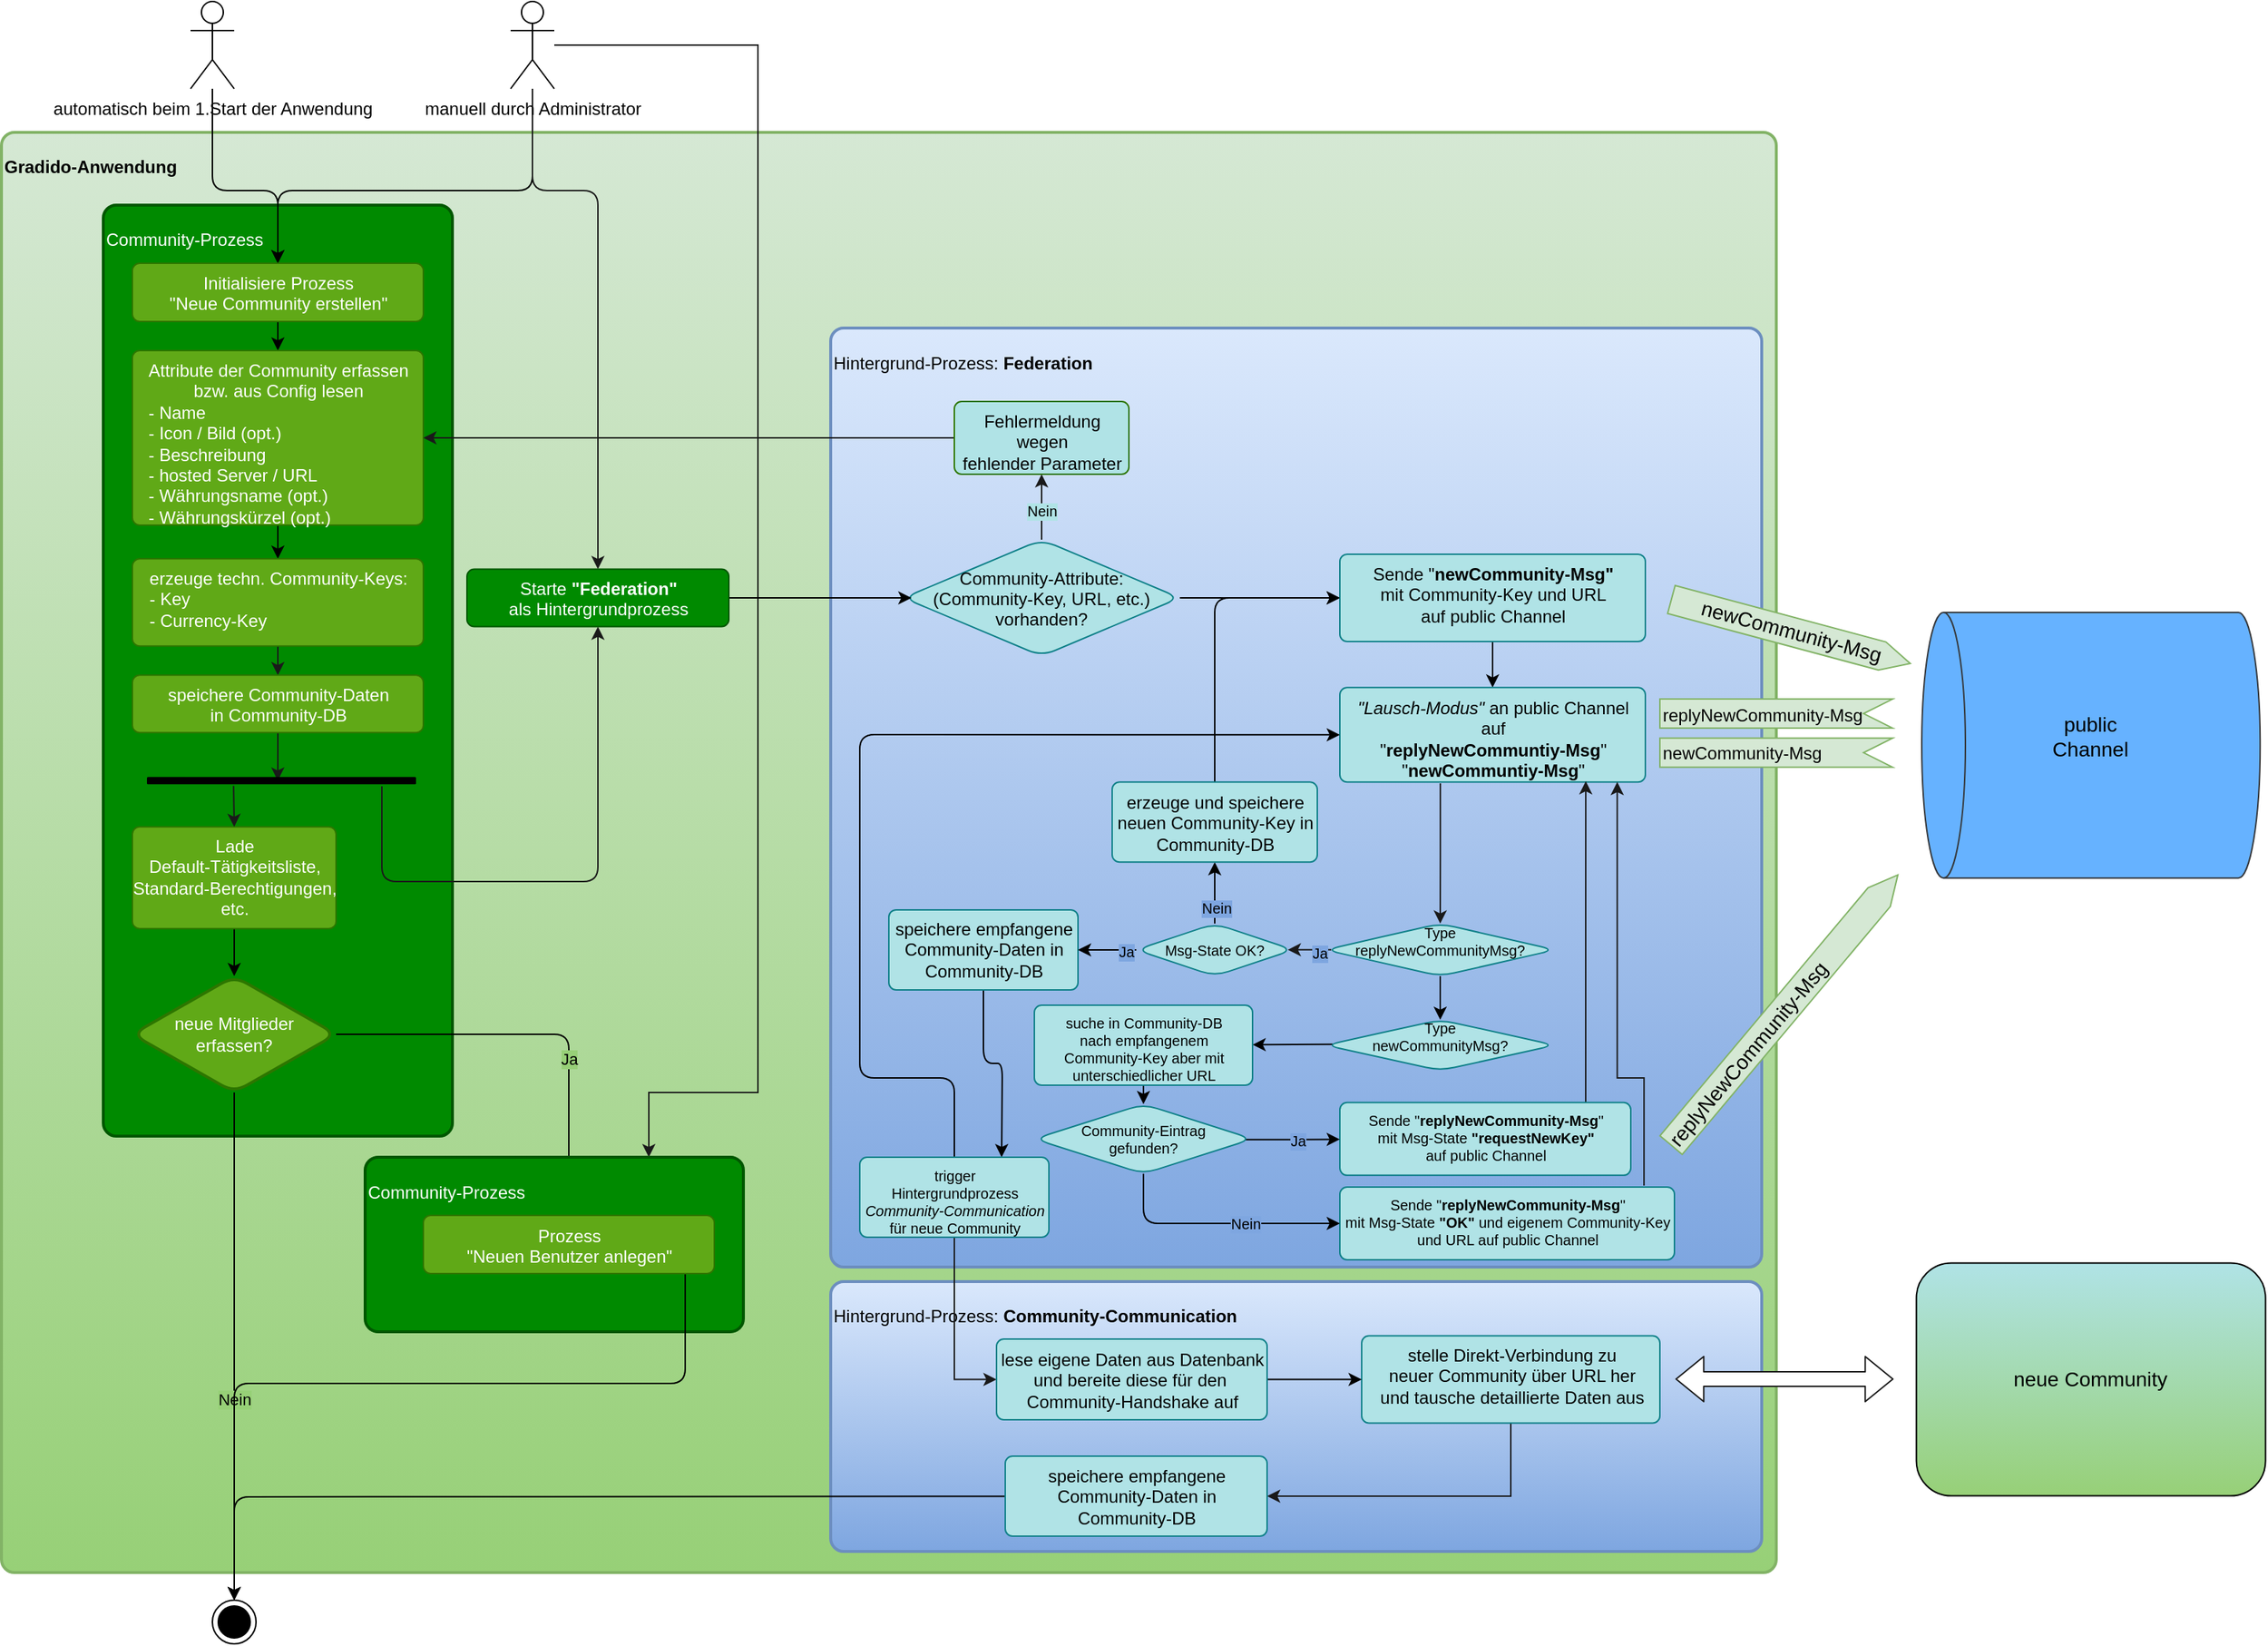 <mxfile>
    <diagram id="Lc_Wy6ZhKx3Be9Prl_QG" name="Page-1">
        <mxGraphModel dx="1088" dy="800" grid="1" gridSize="10" guides="1" tooltips="1" connect="1" arrows="1" fold="1" page="1" pageScale="1" pageWidth="1654" pageHeight="1169" math="0" shadow="0">
            <root>
                <mxCell id="0"/>
                <mxCell id="1" parent="0"/>
                <mxCell id="28" value="&lt;b&gt;Gradido-Anwendung&lt;/b&gt;" style="html=1;align=left;verticalAlign=top;absoluteArcSize=1;arcSize=18;dashed=0;spacingTop=10;spacingRight=30;strokeColor=#82b366;strokeWidth=2;fillColor=#d5e8d4;gradientColor=#97d077;fontColor=#000000;rounded=1;" parent="1" vertex="1">
                    <mxGeometry x="40" y="130" width="1220" height="990" as="geometry"/>
                </mxCell>
                <mxCell id="108" value="Community-Prozess" style="html=1;align=left;verticalAlign=top;absoluteArcSize=1;arcSize=18;dashed=0;spacingTop=10;spacingRight=30;strokeColor=#005700;strokeWidth=2;fillColor=#008a00;fontColor=#ffffff;rounded=1;" vertex="1" parent="1">
                    <mxGeometry x="110" y="180" width="240" height="640" as="geometry"/>
                </mxCell>
                <mxCell id="27" value="Hintergrund-Prozess: &lt;b&gt;Federation&lt;/b&gt;" style="html=1;align=left;verticalAlign=top;absoluteArcSize=1;arcSize=18;dashed=0;spacingTop=10;spacingRight=30;strokeColor=#6c8ebf;strokeWidth=2;fillColor=#dae8fc;gradientColor=#7ea6e0;fontColor=#000000;rounded=1;" parent="1" vertex="1">
                    <mxGeometry x="610" y="264.5" width="640" height="645.5" as="geometry"/>
                </mxCell>
                <mxCell id="30" style="edgeStyle=orthogonalEdgeStyle;orthogonalLoop=1;jettySize=auto;html=1;entryX=0.5;entryY=0;entryDx=0;entryDy=0;fontColor=#000000;strokeColor=#000000;" parent="1" source="2" target="4" edge="1">
                    <mxGeometry relative="1" as="geometry">
                        <Array as="points">
                            <mxPoint x="185" y="170"/>
                            <mxPoint x="230" y="170"/>
                        </Array>
                    </mxGeometry>
                </mxCell>
                <mxCell id="2" value="automatisch beim 1.Start der Anwendung" style="shape=umlActor;verticalLabelPosition=bottom;verticalAlign=top;html=1;rounded=1;" parent="1" vertex="1">
                    <mxGeometry x="170" y="40" width="30" height="60" as="geometry"/>
                </mxCell>
                <mxCell id="31" style="edgeStyle=orthogonalEdgeStyle;orthogonalLoop=1;jettySize=auto;html=1;fontColor=#000000;strokeColor=#000000;entryX=0.5;entryY=0;entryDx=0;entryDy=0;" parent="1" source="3" target="4" edge="1">
                    <mxGeometry relative="1" as="geometry">
                        <mxPoint x="250" y="210" as="targetPoint"/>
                        <Array as="points">
                            <mxPoint x="405" y="170"/>
                            <mxPoint x="230" y="170"/>
                        </Array>
                    </mxGeometry>
                </mxCell>
                <mxCell id="77" style="edgeStyle=orthogonalEdgeStyle;orthogonalLoop=1;jettySize=auto;html=1;entryX=0.5;entryY=0;entryDx=0;entryDy=0;fontSize=14;fontColor=#000000;strokeColor=#1A1A1A;" parent="1" source="3" target="75" edge="1">
                    <mxGeometry relative="1" as="geometry">
                        <Array as="points">
                            <mxPoint x="405" y="170"/>
                            <mxPoint x="450" y="170"/>
                        </Array>
                    </mxGeometry>
                </mxCell>
                <mxCell id="95" style="edgeStyle=orthogonalEdgeStyle;rounded=0;orthogonalLoop=1;jettySize=auto;html=1;entryX=0.75;entryY=0;entryDx=0;entryDy=0;fontSize=14;fontColor=#000000;strokeColor=#1A1A1A;" parent="1" source="3" target="38" edge="1">
                    <mxGeometry relative="1" as="geometry">
                        <Array as="points">
                            <mxPoint x="560" y="70"/>
                            <mxPoint x="560" y="790"/>
                            <mxPoint x="485" y="790"/>
                        </Array>
                    </mxGeometry>
                </mxCell>
                <mxCell id="3" value="manuell durch Administrator" style="shape=umlActor;verticalLabelPosition=bottom;verticalAlign=top;html=1;rounded=1;" parent="1" vertex="1">
                    <mxGeometry x="390" y="40" width="30" height="60" as="geometry"/>
                </mxCell>
                <mxCell id="6" value="" style="edgeStyle=orthogonalEdgeStyle;orthogonalLoop=1;jettySize=auto;html=1;strokeColor=#000000;" parent="1" source="4" target="5" edge="1">
                    <mxGeometry relative="1" as="geometry"/>
                </mxCell>
                <mxCell id="4" value="Initialisiere Prozess &lt;br&gt;&quot;Neue Community erstellen&quot;" style="html=1;align=center;verticalAlign=top;absoluteArcSize=1;arcSize=10;dashed=0;fillColor=#60a917;strokeColor=#2D7600;fontColor=#ffffff;rounded=1;" parent="1" vertex="1">
                    <mxGeometry x="130" y="220" width="200" height="40" as="geometry"/>
                </mxCell>
                <mxCell id="8" value="" style="edgeStyle=orthogonalEdgeStyle;orthogonalLoop=1;jettySize=auto;html=1;strokeColor=#000000;" parent="1" source="5" target="7" edge="1">
                    <mxGeometry relative="1" as="geometry"/>
                </mxCell>
                <mxCell id="5" value="Attribute der Community erfassen &lt;br&gt;bzw. aus Config lesen&lt;br&gt;&lt;div style=&quot;text-align: left&quot;&gt;&lt;span&gt;- Name&lt;/span&gt;&lt;/div&gt;&lt;div style=&quot;text-align: left&quot;&gt;&lt;span&gt;- Icon / Bild (opt.)&lt;/span&gt;&lt;/div&gt;&lt;div style=&quot;text-align: left&quot;&gt;&lt;span&gt;- Beschreibung&lt;/span&gt;&lt;/div&gt;&lt;div style=&quot;text-align: left&quot;&gt;&lt;span&gt;- hosted Server / URL&lt;/span&gt;&lt;/div&gt;&lt;div style=&quot;text-align: left&quot;&gt;&lt;span&gt;- Währungsname (opt.)&lt;/span&gt;&lt;/div&gt;&lt;div style=&quot;text-align: left&quot;&gt;&lt;span&gt;- Währungskürzel (opt.)&lt;/span&gt;&lt;/div&gt;" style="html=1;align=center;verticalAlign=top;absoluteArcSize=1;arcSize=10;dashed=0;fillColor=#60a917;strokeColor=#2D7600;fontColor=#ffffff;rounded=1;" parent="1" vertex="1">
                    <mxGeometry x="130" y="280" width="200" height="120" as="geometry"/>
                </mxCell>
                <mxCell id="51" value="" style="edgeStyle=orthogonalEdgeStyle;orthogonalLoop=1;jettySize=auto;html=1;strokeColor=#1A1A1A;" parent="1" source="7" target="50" edge="1">
                    <mxGeometry relative="1" as="geometry"/>
                </mxCell>
                <mxCell id="7" value="erzeuge techn. Community-Keys:&lt;br&gt;&lt;div style=&quot;text-align: left&quot;&gt;&lt;span&gt;- Key&lt;/span&gt;&lt;/div&gt;&lt;div style=&quot;text-align: left&quot;&gt;&lt;span&gt;- Currency-Key&lt;/span&gt;&lt;/div&gt;" style="html=1;align=center;verticalAlign=top;absoluteArcSize=1;arcSize=10;dashed=0;fillColor=#60a917;strokeColor=#2D7600;fontColor=#ffffff;rounded=1;" parent="1" vertex="1">
                    <mxGeometry x="130" y="423.13" width="200" height="60" as="geometry"/>
                </mxCell>
                <mxCell id="17" value="" style="edgeStyle=orthogonalEdgeStyle;orthogonalLoop=1;jettySize=auto;html=1;strokeColor=#000000;" parent="1" source="13" target="16" edge="1">
                    <mxGeometry relative="1" as="geometry"/>
                </mxCell>
                <mxCell id="70" style="edgeStyle=orthogonalEdgeStyle;orthogonalLoop=1;jettySize=auto;html=1;entryX=0.5;entryY=1;entryDx=0;entryDy=0;fontSize=14;fontColor=#000000;strokeColor=#1A1A1A;exitX=0.5;exitY=0;exitDx=0;exitDy=0;" parent="1" source="13" target="72" edge="1">
                    <mxGeometry relative="1" as="geometry">
                        <Array as="points">
                            <mxPoint x="755" y="365"/>
                        </Array>
                    </mxGeometry>
                </mxCell>
                <mxCell id="74" value="Nein" style="edgeLabel;html=1;align=center;verticalAlign=middle;resizable=0;points=[];fontSize=10;fontColor=#000000;labelBackgroundColor=#B0E3E6;rounded=1;" parent="70" vertex="1" connectable="0">
                    <mxGeometry x="-0.291" y="-1" relative="1" as="geometry">
                        <mxPoint x="-1" y="-4" as="offset"/>
                    </mxGeometry>
                </mxCell>
                <mxCell id="13" value="Community-Attribute:&#10;(Community-Key, URL, etc.)&#10;vorhanden?" style="rhombus;fillColor=#b0e3e6;strokeColor=#0e8088;fontColor=#000000;align=center;rounded=1;" parent="1" vertex="1">
                    <mxGeometry x="660" y="410" width="190" height="80" as="geometry"/>
                </mxCell>
                <mxCell id="19" value="" style="edgeStyle=orthogonalEdgeStyle;orthogonalLoop=1;jettySize=auto;html=1;strokeColor=#000000;entryX=0.5;entryY=0;entryDx=0;entryDy=0;" parent="1" source="16" target="20" edge="1">
                    <mxGeometry relative="1" as="geometry">
                        <mxPoint x="785" y="517.13" as="targetPoint"/>
                    </mxGeometry>
                </mxCell>
                <mxCell id="16" value="Sende &quot;&lt;b&gt;newCommunity-Msg&quot;&lt;/b&gt;&lt;br&gt;mit Community-Key und URL&lt;br&gt;auf public Channel" style="html=1;align=center;verticalAlign=top;absoluteArcSize=1;arcSize=10;dashed=0;fillColor=#b0e3e6;strokeColor=#0e8088;fontColor=#000000;rounded=1;" parent="1" vertex="1">
                    <mxGeometry x="960" y="420" width="210" height="60" as="geometry"/>
                </mxCell>
                <mxCell id="83" style="edgeStyle=orthogonalEdgeStyle;rounded=0;orthogonalLoop=1;jettySize=auto;html=1;fontSize=14;fontColor=#000000;strokeColor=#1A1A1A;exitX=0.329;exitY=1.013;exitDx=0;exitDy=0;entryX=0.5;entryY=0;entryDx=0;entryDy=0;exitPerimeter=0;" parent="1" source="20" target="80" edge="1">
                    <mxGeometry relative="1" as="geometry"/>
                </mxCell>
                <mxCell id="20" value="&lt;i&gt;&quot;Lausch-Modus&quot;&lt;/i&gt; an public Channel&lt;br&gt;auf&lt;br&gt;&quot;&lt;b&gt;replyNewCommuntiy-Msg&lt;/b&gt;&quot;&lt;br&gt;&quot;&lt;b&gt;newCommuntiy-Msg&lt;/b&gt;&quot;" style="html=1;align=center;verticalAlign=top;absoluteArcSize=1;arcSize=10;dashed=0;fillColor=#b0e3e6;strokeColor=#0e8088;fontColor=#000000;rounded=1;" parent="1" vertex="1">
                    <mxGeometry x="960" y="511.63" width="210" height="65" as="geometry"/>
                </mxCell>
                <mxCell id="132" style="edgeStyle=none;html=1;entryX=0.75;entryY=0;entryDx=0;entryDy=0;fontSize=10;exitX=0.5;exitY=1;exitDx=0;exitDy=0;" edge="1" parent="1" source="22" target="131">
                    <mxGeometry relative="1" as="geometry">
                        <Array as="points">
                            <mxPoint x="715" y="770"/>
                            <mxPoint x="728" y="770"/>
                        </Array>
                    </mxGeometry>
                </mxCell>
                <mxCell id="22" value="speichere empfangene&lt;br&gt;Community-Daten in&lt;br&gt;Community-DB" style="html=1;align=center;verticalAlign=top;absoluteArcSize=1;arcSize=10;dashed=0;fillColor=#b0e3e6;strokeColor=#0e8088;fontColor=#000000;rounded=1;" parent="1" vertex="1">
                    <mxGeometry x="650" y="664.44" width="130" height="55" as="geometry"/>
                </mxCell>
                <mxCell id="37" style="edgeStyle=orthogonalEdgeStyle;orthogonalLoop=1;jettySize=auto;html=1;fontColor=#000000;strokeColor=#000000;" parent="1" source="34" target="36" edge="1">
                    <mxGeometry relative="1" as="geometry"/>
                </mxCell>
                <mxCell id="34" value="Lade &lt;br&gt;Default-Tätigkeitsliste,&lt;br&gt;Standard-Berechtigungen,&lt;br&gt;etc." style="html=1;align=center;verticalAlign=top;absoluteArcSize=1;arcSize=10;dashed=0;fillColor=#60a917;strokeColor=#2D7600;fontColor=#ffffff;rounded=1;" parent="1" vertex="1">
                    <mxGeometry x="130" y="607.38" width="140" height="70" as="geometry"/>
                </mxCell>
                <mxCell id="46" style="edgeStyle=orthogonalEdgeStyle;orthogonalLoop=1;jettySize=auto;html=1;fontColor=#000000;strokeColor=#000000;" parent="1" source="36" target="39" edge="1">
                    <mxGeometry relative="1" as="geometry"/>
                </mxCell>
                <mxCell id="47" value="Ja" style="edgeLabel;html=1;align=center;verticalAlign=middle;resizable=0;points=[];fontColor=#000000;rounded=1;labelBackgroundColor=#97D077;" parent="46" vertex="1" connectable="0">
                    <mxGeometry x="0.24" relative="1" as="geometry">
                        <mxPoint as="offset"/>
                    </mxGeometry>
                </mxCell>
                <mxCell id="48" style="edgeStyle=orthogonalEdgeStyle;orthogonalLoop=1;jettySize=auto;html=1;fontColor=#000000;strokeColor=#000000;" parent="1" source="36" target="43" edge="1">
                    <mxGeometry relative="1" as="geometry"/>
                </mxCell>
                <mxCell id="49" value="Nein" style="edgeLabel;html=1;align=center;verticalAlign=middle;resizable=0;points=[];fontColor=#000000;rounded=1;labelBackgroundColor=#97D077;" parent="48" vertex="1" connectable="0">
                    <mxGeometry x="0.206" relative="1" as="geometry">
                        <mxPoint as="offset"/>
                    </mxGeometry>
                </mxCell>
                <mxCell id="36" value="neue Mitglieder&lt;br&gt;erfassen?" style="rhombus;whiteSpace=wrap;html=1;fontColor=#ffffff;strokeColor=#2D7600;strokeWidth=2;fillColor=#60a917;rounded=1;" parent="1" vertex="1">
                    <mxGeometry x="130" y="710" width="140" height="80" as="geometry"/>
                </mxCell>
                <mxCell id="38" value="Community-Prozess" style="html=1;align=left;verticalAlign=top;absoluteArcSize=1;arcSize=18;dashed=0;spacingTop=10;spacingRight=30;strokeColor=#005700;strokeWidth=2;fillColor=#008a00;fontColor=#ffffff;rounded=1;" parent="1" vertex="1">
                    <mxGeometry x="290" y="834.5" width="260" height="120" as="geometry"/>
                </mxCell>
                <mxCell id="45" style="edgeStyle=orthogonalEdgeStyle;orthogonalLoop=1;jettySize=auto;html=1;entryX=0.5;entryY=0;entryDx=0;entryDy=0;fontColor=#FFFFFF;strokeColor=#000000;" parent="1" source="39" target="43" edge="1">
                    <mxGeometry relative="1" as="geometry">
                        <Array as="points">
                            <mxPoint x="510" y="990"/>
                            <mxPoint x="200" y="990"/>
                        </Array>
                    </mxGeometry>
                </mxCell>
                <mxCell id="39" value="Prozess &lt;br&gt;&quot;Neuen Benutzer anlegen&quot;" style="html=1;align=center;verticalAlign=top;absoluteArcSize=1;arcSize=10;dashed=0;fillColor=#60a917;strokeColor=#2D7600;fontColor=#ffffff;rounded=1;" parent="1" vertex="1">
                    <mxGeometry x="330" y="874.5" width="200" height="40" as="geometry"/>
                </mxCell>
                <mxCell id="43" value="" style="ellipse;html=1;shape=endState;fillColor=#000000;strokeColor=#000000;labelBackgroundColor=#97D077;fontColor=#FFFFFF;rounded=1;" parent="1" vertex="1">
                    <mxGeometry x="185" y="1139" width="30" height="30" as="geometry"/>
                </mxCell>
                <mxCell id="53" style="edgeStyle=orthogonalEdgeStyle;orthogonalLoop=1;jettySize=auto;html=1;entryX=0.5;entryY=0.514;entryDx=0;entryDy=0;entryPerimeter=0;strokeColor=#1A1A1A;" parent="1" source="50" target="52" edge="1">
                    <mxGeometry relative="1" as="geometry"/>
                </mxCell>
                <mxCell id="50" value="speichere Community-Daten &lt;br&gt;in Community-DB" style="html=1;align=center;verticalAlign=top;absoluteArcSize=1;arcSize=10;dashed=0;fillColor=#60a917;strokeColor=#2D7600;fontColor=#ffffff;rounded=1;" parent="1" vertex="1">
                    <mxGeometry x="130" y="503.13" width="200" height="39.5" as="geometry"/>
                </mxCell>
                <mxCell id="54" style="edgeStyle=orthogonalEdgeStyle;orthogonalLoop=1;jettySize=auto;html=1;strokeColor=#1A1A1A;exitX=1.274;exitY=0.127;exitDx=0;exitDy=0;exitPerimeter=0;entryX=0.5;entryY=1;entryDx=0;entryDy=0;" parent="1" source="52" target="75" edge="1">
                    <mxGeometry relative="1" as="geometry">
                        <Array as="points">
                            <mxPoint x="302" y="645"/>
                            <mxPoint x="450" y="645"/>
                        </Array>
                        <mxPoint x="360" y="645.38" as="targetPoint"/>
                    </mxGeometry>
                </mxCell>
                <mxCell id="55" style="edgeStyle=orthogonalEdgeStyle;orthogonalLoop=1;jettySize=auto;html=1;entryX=0.5;entryY=0;entryDx=0;entryDy=0;strokeColor=#1A1A1A;exitX=1.224;exitY=0.678;exitDx=0;exitDy=0;exitPerimeter=0;" parent="1" source="52" target="34" edge="1">
                    <mxGeometry relative="1" as="geometry">
                        <Array as="points"/>
                    </mxGeometry>
                </mxCell>
                <mxCell id="52" value="" style="html=1;points=[];perimeter=orthogonalPerimeter;fillColor=#000000;strokeColor=none;rotation=90;rounded=1;" parent="1" vertex="1">
                    <mxGeometry x="230" y="483.13" width="5" height="185" as="geometry"/>
                </mxCell>
                <mxCell id="62" value="newCommunity-Msg" style="html=1;shape=mxgraph.infographic.ribbonSimple;notch1=0;notch2=20;align=center;verticalAlign=middle;fontSize=14;fontStyle=0;fillColor=#d5e8d4;strokeColor=#82b366;fontColor=#000000;rounded=1;rotation=15;" parent="1" vertex="1">
                    <mxGeometry x="1184.99" y="463.13" width="170" height="20" as="geometry"/>
                </mxCell>
                <mxCell id="69" value="&lt;font style=&quot;font-size: 12px&quot;&gt;replyNewCommunity-Msg&lt;/font&gt;" style="html=1;shape=mxgraph.infographic.ribbonSimple;notch1=20;notch2=0;align=left;verticalAlign=middle;fontSize=14;fontStyle=0;flipH=1;fillColor=#d5e8d4;strokeColor=#82b366;fontColor=#000000;rounded=1;" parent="1" vertex="1">
                    <mxGeometry x="1180.01" y="519.51" width="160" height="20" as="geometry"/>
                </mxCell>
                <mxCell id="73" style="edgeStyle=orthogonalEdgeStyle;orthogonalLoop=1;jettySize=auto;html=1;entryX=1;entryY=0.5;entryDx=0;entryDy=0;fontSize=14;fontColor=#000000;strokeColor=#1A1A1A;exitX=0;exitY=0.5;exitDx=0;exitDy=0;" parent="1" source="72" target="5" edge="1">
                    <mxGeometry relative="1" as="geometry">
                        <Array as="points"/>
                    </mxGeometry>
                </mxCell>
                <mxCell id="72" value="Fehlermeldung &lt;br&gt;wegen&lt;br&gt;fehlender Parameter" style="html=1;align=center;verticalAlign=top;absoluteArcSize=1;arcSize=10;dashed=0;strokeColor=#2D7600;fillColor=#B0E3E6;fontColor=#000000;rounded=1;" parent="1" vertex="1">
                    <mxGeometry x="695" y="315" width="120" height="50" as="geometry"/>
                </mxCell>
                <mxCell id="129" style="edgeStyle=none;html=1;entryX=0.029;entryY=0.5;entryDx=0;entryDy=0;entryPerimeter=0;fontSize=10;" edge="1" parent="1" source="75" target="13">
                    <mxGeometry relative="1" as="geometry"/>
                </mxCell>
                <mxCell id="75" value="Starte &lt;b&gt;&quot;Federation&quot;&lt;/b&gt;&lt;br&gt;als Hintergrundprozess" style="html=1;align=center;verticalAlign=top;absoluteArcSize=1;arcSize=10;dashed=0;fillColor=#008a00;strokeColor=#005700;fontColor=#ffffff;rounded=1;" parent="1" vertex="1">
                    <mxGeometry x="360" y="430.25" width="180" height="39.5" as="geometry"/>
                </mxCell>
                <mxCell id="79" value="&lt;font style=&quot;font-size: 12px&quot;&gt;newCommunity-Msg&lt;/font&gt;" style="html=1;shape=mxgraph.infographic.ribbonSimple;notch1=20;notch2=0;align=left;verticalAlign=middle;fontSize=14;fontStyle=0;flipH=1;fillColor=#d5e8d4;strokeColor=#82b366;fontColor=#000000;rounded=1;rotation=0;" parent="1" vertex="1">
                    <mxGeometry x="1180.01" y="546.39" width="160" height="20" as="geometry"/>
                </mxCell>
                <mxCell id="81" style="edgeStyle=orthogonalEdgeStyle;rounded=0;orthogonalLoop=1;jettySize=auto;html=1;entryX=0.965;entryY=0.489;entryDx=0;entryDy=0;fontSize=14;fontColor=#000000;strokeColor=#1A1A1A;exitX=0.026;exitY=0.498;exitDx=0;exitDy=0;exitPerimeter=0;entryPerimeter=0;" parent="1" source="80" target="123" edge="1">
                    <mxGeometry relative="1" as="geometry"/>
                </mxCell>
                <mxCell id="82" value="Ja" style="edgeLabel;html=1;align=center;verticalAlign=middle;resizable=0;points=[];fontSize=10;fontColor=#000000;labelBackgroundColor=#7EA6E0;" parent="81" vertex="1" connectable="0">
                    <mxGeometry x="-0.427" y="2" relative="1" as="geometry">
                        <mxPoint as="offset"/>
                    </mxGeometry>
                </mxCell>
                <mxCell id="112" value="" style="edgeStyle=none;html=1;entryX=0.5;entryY=0;entryDx=0;entryDy=0;" edge="1" parent="1" source="80" target="84">
                    <mxGeometry relative="1" as="geometry"/>
                </mxCell>
                <mxCell id="80" value="Type&#10;replyNewCommunityMsg?&#10;" style="rhombus;fillColor=#b0e3e6;strokeColor=#0e8088;fontColor=#000000;align=center;rounded=1;fontSize=10;" parent="1" vertex="1">
                    <mxGeometry x="950" y="673.89" width="158" height="36.11" as="geometry"/>
                </mxCell>
                <mxCell id="111" value="" style="edgeStyle=none;html=1;exitX=0.032;exitY=0.484;exitDx=0;exitDy=0;exitPerimeter=0;" edge="1" parent="1" source="84" target="110">
                    <mxGeometry relative="1" as="geometry"/>
                </mxCell>
                <mxCell id="84" value="Type&#10;newCommunityMsg?&#10;" style="rhombus;fillColor=#b0e3e6;strokeColor=#0e8088;fontColor=#000000;align=center;rounded=1;fontSize=10;" parent="1" vertex="1">
                    <mxGeometry x="950" y="740.06" width="158" height="34.87" as="geometry"/>
                </mxCell>
                <mxCell id="94" style="edgeStyle=orthogonalEdgeStyle;rounded=0;orthogonalLoop=1;jettySize=auto;html=1;fontSize=14;fontColor=#000000;strokeColor=#1A1A1A;exitX=0.845;exitY=0.011;exitDx=0;exitDy=0;exitPerimeter=0;entryX=0.805;entryY=0.99;entryDx=0;entryDy=0;entryPerimeter=0;" parent="1" source="86" target="20" edge="1">
                    <mxGeometry relative="1" as="geometry">
                        <mxPoint x="1130" y="577" as="targetPoint"/>
                        <Array as="points"/>
                        <mxPoint x="1130" y="700.63" as="sourcePoint"/>
                    </mxGeometry>
                </mxCell>
                <mxCell id="86" value="Sende &quot;&lt;b&gt;replyNewCommunity-Msg&lt;/b&gt;&quot;&lt;br&gt;mit Msg-State&amp;nbsp;&lt;b&gt;&quot;requestNewKey&quot;&lt;/b&gt;&lt;br&gt;auf public Channel" style="html=1;align=center;verticalAlign=top;absoluteArcSize=1;arcSize=10;dashed=0;fillColor=#b0e3e6;strokeColor=#0e8088;fontColor=#000000;rounded=1;fontSize=10;" parent="1" vertex="1">
                    <mxGeometry x="960" y="796.93" width="200" height="50" as="geometry"/>
                </mxCell>
                <mxCell id="89" value="replyNewCommunity-Msg" style="html=1;shape=mxgraph.infographic.ribbonSimple;notch1=0;notch2=20;align=left;verticalAlign=middle;fontSize=14;fontStyle=0;fillColor=#d5e8d4;strokeColor=#82b366;fontColor=#000000;rounded=1;rotation=-50;" parent="1" vertex="1">
                    <mxGeometry x="1144.39" y="723.3" width="242.49" height="20" as="geometry"/>
                </mxCell>
                <mxCell id="97" value="" style="group" parent="1" vertex="1" connectable="0">
                    <mxGeometry x="1359.995" y="460.005" width="232.62" height="182.63" as="geometry"/>
                </mxCell>
                <mxCell id="65" value="" style="shape=cylinder3;whiteSpace=wrap;html=1;boundedLbl=1;backgroundOutline=1;size=15;align=center;rotation=-90;strokeColor=#36393d;fillColor=#66B2FF;rounded=1;" parent="97" vertex="1">
                    <mxGeometry x="24.995" y="-24.995" width="182.63" height="232.62" as="geometry"/>
                </mxCell>
                <mxCell id="66" value="public Channel" style="text;html=1;strokeColor=none;fillColor=none;align=center;verticalAlign=middle;whiteSpace=wrap;fontColor=#000000;fontSize=14;rounded=1;" parent="97" vertex="1">
                    <mxGeometry x="96.305" y="74.995" width="40" height="20" as="geometry"/>
                </mxCell>
                <mxCell id="98" value="Hintergrund-Prozess: &lt;b&gt;Community-Communication&lt;/b&gt;" style="html=1;align=left;verticalAlign=top;absoluteArcSize=1;arcSize=18;dashed=0;spacingTop=10;spacingRight=30;strokeColor=#6c8ebf;strokeWidth=2;fillColor=#dae8fc;gradientColor=#7ea6e0;fontColor=#000000;rounded=1;" parent="1" vertex="1">
                    <mxGeometry x="610" y="920" width="640" height="185.5" as="geometry"/>
                </mxCell>
                <mxCell id="106" style="edgeStyle=orthogonalEdgeStyle;rounded=0;orthogonalLoop=1;jettySize=auto;html=1;entryX=1;entryY=0.5;entryDx=0;entryDy=0;fontSize=14;fontColor=#000000;strokeColor=#1A1A1A;fillColor=#ffffff;exitX=0.5;exitY=1;exitDx=0;exitDy=0;" parent="1" source="99" target="105" edge="1">
                    <mxGeometry relative="1" as="geometry"/>
                </mxCell>
                <mxCell id="99" value="stelle Direkt-Verbindung zu &lt;br&gt;neuer Community über URL her&lt;br&gt;und tausche detaillierte Daten aus" style="html=1;align=center;verticalAlign=top;absoluteArcSize=1;arcSize=10;dashed=0;fillColor=#b0e3e6;strokeColor=#0e8088;fontColor=#000000;rounded=1;" parent="1" vertex="1">
                    <mxGeometry x="975" y="957.25" width="205.01" height="60" as="geometry"/>
                </mxCell>
                <mxCell id="101" style="edgeStyle=orthogonalEdgeStyle;rounded=0;orthogonalLoop=1;jettySize=auto;html=1;entryX=0;entryY=0.5;entryDx=0;entryDy=0;fontSize=14;fontColor=#000000;strokeColor=#1A1A1A;exitX=0.5;exitY=1;exitDx=0;exitDy=0;" parent="1" source="131" target="134" edge="1">
                    <mxGeometry relative="1" as="geometry">
                        <Array as="points">
                            <mxPoint x="695" y="988"/>
                        </Array>
                        <mxPoint x="732" y="960" as="targetPoint"/>
                    </mxGeometry>
                </mxCell>
                <mxCell id="103" value="" style="shape=flexArrow;endArrow=classic;startArrow=classic;html=1;fontSize=14;fontColor=#000000;strokeColor=#1A1A1A;fillColor=#ffffff;" parent="1" edge="1">
                    <mxGeometry width="100" height="100" relative="1" as="geometry">
                        <mxPoint x="1190.64" y="987" as="sourcePoint"/>
                        <mxPoint x="1340.64" y="987" as="targetPoint"/>
                    </mxGeometry>
                </mxCell>
                <mxCell id="104" value="neue Community" style="rounded=1;whiteSpace=wrap;html=1;labelBackgroundColor=none;fontSize=14;fontColor=#000000;fillColor=#B0E3E6;align=center;gradientColor=#97D077;" parent="1" vertex="1">
                    <mxGeometry x="1356.3" y="907.25" width="240.01" height="160" as="geometry"/>
                </mxCell>
                <mxCell id="136" style="edgeStyle=none;html=1;entryX=0.5;entryY=0;entryDx=0;entryDy=0;fontSize=10;" edge="1" parent="1" source="105" target="43">
                    <mxGeometry relative="1" as="geometry">
                        <Array as="points">
                            <mxPoint x="200" y="1068"/>
                        </Array>
                    </mxGeometry>
                </mxCell>
                <mxCell id="105" value="speichere empfangene&lt;br&gt;Community-Daten in&lt;br&gt;Community-DB" style="html=1;align=center;verticalAlign=top;absoluteArcSize=1;arcSize=10;dashed=0;fillColor=#b0e3e6;strokeColor=#0e8088;fontColor=#000000;rounded=1;" parent="1" vertex="1">
                    <mxGeometry x="730" y="1040" width="180" height="55" as="geometry"/>
                </mxCell>
                <mxCell id="114" value="" style="edgeStyle=none;html=1;fontSize=10;exitX=0.963;exitY=0.51;exitDx=0;exitDy=0;exitPerimeter=0;" edge="1" parent="1" source="109" target="86">
                    <mxGeometry relative="1" as="geometry"/>
                </mxCell>
                <mxCell id="115" value="Ja" style="edgeLabel;html=1;align=center;verticalAlign=middle;resizable=0;points=[];fontSize=10;labelBackgroundColor=#7EA6E0;" vertex="1" connectable="0" parent="114">
                    <mxGeometry x="0.314" relative="1" as="geometry">
                        <mxPoint x="-7" as="offset"/>
                    </mxGeometry>
                </mxCell>
                <mxCell id="109" value="Community-Eintrag&#10;gefunden?" style="rhombus;fillColor=#b0e3e6;strokeColor=#0e8088;fontColor=#000000;align=center;rounded=1;fontSize=10;" vertex="1" parent="1">
                    <mxGeometry x="750" y="798" width="150" height="47.87" as="geometry"/>
                </mxCell>
                <mxCell id="113" value="" style="edgeStyle=none;html=1;fontSize=10;" edge="1" parent="1" source="110" target="109">
                    <mxGeometry relative="1" as="geometry"/>
                </mxCell>
                <mxCell id="110" value="suche in Community-DB&lt;br style=&quot;font-size: 10px&quot;&gt;nach empfangenem&lt;br style=&quot;font-size: 10px&quot;&gt;Community-Key aber mit&lt;br&gt;unterschiedlicher URL" style="html=1;align=center;verticalAlign=top;absoluteArcSize=1;arcSize=10;dashed=0;fillColor=#b0e3e6;strokeColor=#0e8088;fontColor=#000000;rounded=1;fontSize=10;" vertex="1" parent="1">
                    <mxGeometry x="750" y="730" width="150" height="55" as="geometry"/>
                </mxCell>
                <mxCell id="116" value="Sende &quot;&lt;b&gt;replyNewCommunity-Msg&lt;/b&gt;&quot;&lt;br&gt;mit Msg-State&amp;nbsp;&lt;b&gt;&quot;OK&quot;&lt;/b&gt;&amp;nbsp;und eigenem Community-Key&lt;br&gt;und URL auf public Channel" style="html=1;align=center;verticalAlign=top;absoluteArcSize=1;arcSize=10;dashed=0;fillColor=#b0e3e6;strokeColor=#0e8088;fontColor=#000000;rounded=1;fontSize=10;" vertex="1" parent="1">
                    <mxGeometry x="960" y="855" width="230" height="50" as="geometry"/>
                </mxCell>
                <mxCell id="117" value="" style="edgeStyle=none;html=1;fontSize=10;exitX=0.5;exitY=1;exitDx=0;exitDy=0;" edge="1" parent="1" source="109" target="116">
                    <mxGeometry relative="1" as="geometry">
                        <mxPoint x="894.45" y="785.484" as="sourcePoint"/>
                        <Array as="points">
                            <mxPoint x="825" y="880"/>
                        </Array>
                    </mxGeometry>
                </mxCell>
                <mxCell id="118" value="Nein" style="edgeLabel;html=1;align=center;verticalAlign=middle;resizable=0;points=[];fontSize=10;labelBackgroundColor=#7EA6E0;" vertex="1" connectable="0" parent="117">
                    <mxGeometry x="0.314" relative="1" as="geometry">
                        <mxPoint x="-7" as="offset"/>
                    </mxGeometry>
                </mxCell>
                <mxCell id="122" style="edgeStyle=orthogonalEdgeStyle;rounded=0;orthogonalLoop=1;jettySize=auto;html=1;fontSize=14;fontColor=#000000;strokeColor=#1A1A1A;entryX=0.908;entryY=0.998;entryDx=0;entryDy=0;entryPerimeter=0;exitX=0.909;exitY=-0.02;exitDx=0;exitDy=0;exitPerimeter=0;" edge="1" parent="1" source="116" target="20">
                    <mxGeometry relative="1" as="geometry">
                        <mxPoint x="1140" y="586.63" as="targetPoint"/>
                        <Array as="points">
                            <mxPoint x="1169" y="780"/>
                            <mxPoint x="1151" y="780"/>
                        </Array>
                        <mxPoint x="1140" y="710.63" as="sourcePoint"/>
                    </mxGeometry>
                </mxCell>
                <mxCell id="124" style="edgeStyle=none;html=1;fontSize=10;entryX=1;entryY=0.5;entryDx=0;entryDy=0;" edge="1" parent="1" source="123" target="22">
                    <mxGeometry relative="1" as="geometry">
                        <mxPoint x="758" y="660" as="targetPoint"/>
                        <Array as="points">
                            <mxPoint x="780" y="692"/>
                        </Array>
                    </mxGeometry>
                </mxCell>
                <mxCell id="125" value="Ja" style="edgeLabel;html=1;align=center;verticalAlign=middle;resizable=0;points=[];fontSize=10;labelBackgroundColor=#7EA6E0;" vertex="1" connectable="0" parent="124">
                    <mxGeometry x="-0.628" y="1" relative="1" as="geometry">
                        <mxPoint as="offset"/>
                    </mxGeometry>
                </mxCell>
                <mxCell id="127" value="" style="edgeStyle=none;html=1;fontSize=10;" edge="1" parent="1" source="123" target="126">
                    <mxGeometry relative="1" as="geometry"/>
                </mxCell>
                <mxCell id="130" value="Nein" style="edgeLabel;html=1;align=center;verticalAlign=middle;resizable=0;points=[];fontSize=10;labelBackgroundColor=#7EA6E0;" vertex="1" connectable="0" parent="127">
                    <mxGeometry x="-0.453" relative="1" as="geometry">
                        <mxPoint x="1" as="offset"/>
                    </mxGeometry>
                </mxCell>
                <mxCell id="123" value="Msg-State OK?" style="rhombus;fillColor=#b0e3e6;strokeColor=#0e8088;fontColor=#000000;align=center;rounded=1;fontSize=10;" vertex="1" parent="1">
                    <mxGeometry x="820" y="673.89" width="108" height="36.11" as="geometry"/>
                </mxCell>
                <mxCell id="128" style="edgeStyle=none;html=1;entryX=0;entryY=0.5;entryDx=0;entryDy=0;fontSize=10;" edge="1" parent="1" source="126" target="16">
                    <mxGeometry relative="1" as="geometry">
                        <Array as="points">
                            <mxPoint x="874" y="450"/>
                        </Array>
                    </mxGeometry>
                </mxCell>
                <mxCell id="126" value="erzeuge und speichere&lt;br&gt;neuen Community-Key in&lt;br&gt;Community-DB" style="html=1;align=center;verticalAlign=top;absoluteArcSize=1;arcSize=10;dashed=0;fillColor=#b0e3e6;strokeColor=#0e8088;fontColor=#000000;rounded=1;" vertex="1" parent="1">
                    <mxGeometry x="803.5" y="576.63" width="141" height="55" as="geometry"/>
                </mxCell>
                <mxCell id="133" style="edgeStyle=none;html=1;entryX=0;entryY=0.5;entryDx=0;entryDy=0;fontSize=10;" edge="1" parent="1" source="131" target="20">
                    <mxGeometry relative="1" as="geometry">
                        <Array as="points">
                            <mxPoint x="695" y="780"/>
                            <mxPoint x="630" y="780"/>
                            <mxPoint x="630" y="544"/>
                        </Array>
                    </mxGeometry>
                </mxCell>
                <mxCell id="131" value="trigger &lt;br&gt;Hintergrundprozess&lt;br style=&quot;font-size: 10px&quot;&gt;&lt;i&gt;Community-Communication&lt;/i&gt;&lt;br&gt;für neue Community" style="html=1;align=center;verticalAlign=top;absoluteArcSize=1;arcSize=10;dashed=0;fillColor=#b0e3e6;strokeColor=#0e8088;fontColor=#000000;rounded=1;fontSize=10;" vertex="1" parent="1">
                    <mxGeometry x="630" y="834.5" width="130" height="55" as="geometry"/>
                </mxCell>
                <mxCell id="135" value="" style="edgeStyle=none;html=1;fontSize=10;" edge="1" parent="1" source="134" target="99">
                    <mxGeometry relative="1" as="geometry"/>
                </mxCell>
                <mxCell id="134" value="lese eigene Daten aus Datenbank&lt;br&gt;und bereite diese für den&amp;nbsp;&lt;br&gt;Community-Handshake auf" style="html=1;align=center;verticalAlign=top;absoluteArcSize=1;arcSize=10;dashed=0;fillColor=#b0e3e6;strokeColor=#0e8088;fontColor=#000000;rounded=1;" vertex="1" parent="1">
                    <mxGeometry x="724" y="959.5" width="186" height="55.5" as="geometry"/>
                </mxCell>
            </root>
        </mxGraphModel>
    </diagram>
</mxfile>